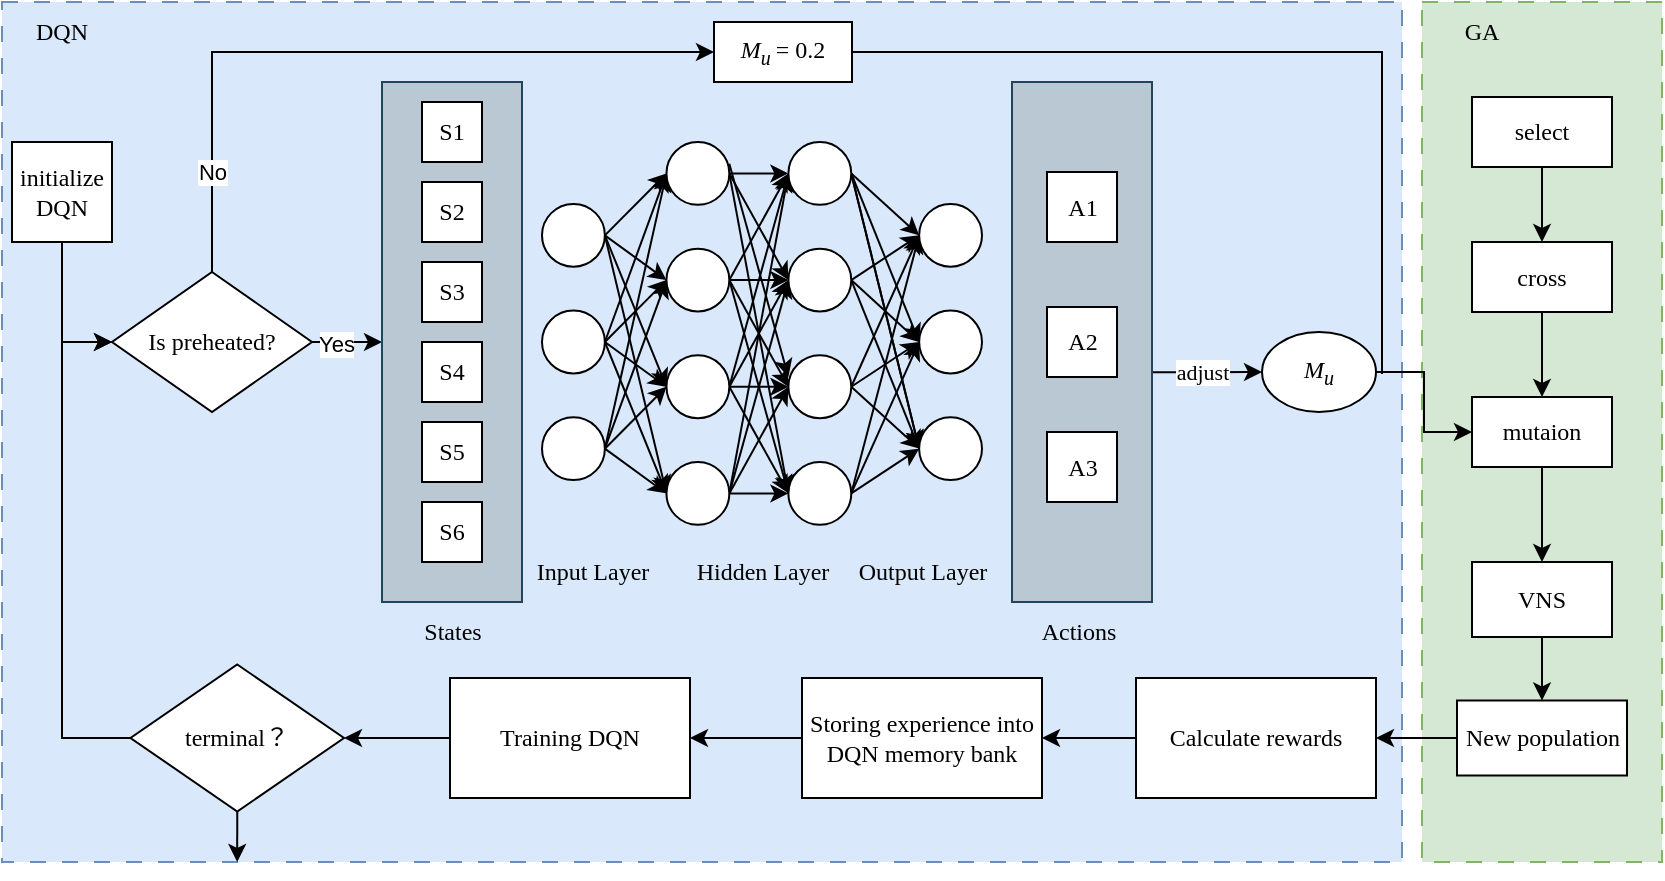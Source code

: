 <mxfile version="26.1.0">
  <diagram name="第 1 页" id="UJfofHyAi-vfrjt4BgnB">
    <mxGraphModel dx="1430" dy="757" grid="1" gridSize="10" guides="1" tooltips="1" connect="1" arrows="1" fold="1" page="1" pageScale="1" pageWidth="827" pageHeight="1169" math="0" shadow="0">
      <root>
        <mxCell id="0" />
        <mxCell id="1" parent="0" />
        <mxCell id="ZDGoOc2ld3aRTrg-dJdF-84" value="" style="rounded=0;whiteSpace=wrap;html=1;dashed=1;dashPattern=8 8;fontFamily=Times New Roman;fillColor=#d5e8d4;strokeColor=#82b366;" vertex="1" parent="1">
          <mxGeometry x="780" width="120" height="430" as="geometry" />
        </mxCell>
        <mxCell id="ZDGoOc2ld3aRTrg-dJdF-134" value="" style="rounded=0;whiteSpace=wrap;html=1;dashed=1;dashPattern=8 8;fillColor=#dae8fc;strokeColor=#6c8ebf;fontFamily=Times New Roman;" vertex="1" parent="1">
          <mxGeometry x="70" width="700" height="430" as="geometry" />
        </mxCell>
        <mxCell id="ZDGoOc2ld3aRTrg-dJdF-82" style="edgeStyle=orthogonalEdgeStyle;rounded=0;orthogonalLoop=1;jettySize=auto;html=1;exitX=1.004;exitY=0.558;exitDx=0;exitDy=0;fontFamily=Times New Roman;exitPerimeter=0;" edge="1" parent="1" source="ZDGoOc2ld3aRTrg-dJdF-63" target="ZDGoOc2ld3aRTrg-dJdF-65">
          <mxGeometry relative="1" as="geometry">
            <Array as="points" />
          </mxGeometry>
        </mxCell>
        <mxCell id="ZDGoOc2ld3aRTrg-dJdF-100" value="adjust" style="edgeLabel;html=1;align=center;verticalAlign=middle;resizable=0;points=[];fontFamily=Times New Roman;" vertex="1" connectable="0" parent="ZDGoOc2ld3aRTrg-dJdF-82">
          <mxGeometry x="-0.1" y="1" relative="1" as="geometry">
            <mxPoint y="1" as="offset" />
          </mxGeometry>
        </mxCell>
        <mxCell id="ZDGoOc2ld3aRTrg-dJdF-155" style="edgeStyle=orthogonalEdgeStyle;rounded=0;orthogonalLoop=1;jettySize=auto;html=1;exitX=1;exitY=0.5;exitDx=0;exitDy=0;entryX=0;entryY=0.5;entryDx=0;entryDy=0;fontFamily=Times New Roman;" edge="1" parent="1" source="ZDGoOc2ld3aRTrg-dJdF-65" target="ZDGoOc2ld3aRTrg-dJdF-87">
          <mxGeometry relative="1" as="geometry" />
        </mxCell>
        <mxCell id="ZDGoOc2ld3aRTrg-dJdF-65" value="M&lt;sub&gt;u&lt;/sub&gt;" style="ellipse;whiteSpace=wrap;html=1;fontFamily=Times New Roman;fontStyle=2" vertex="1" parent="1">
          <mxGeometry x="700" y="165" width="57" height="40" as="geometry" />
        </mxCell>
        <mxCell id="ZDGoOc2ld3aRTrg-dJdF-139" style="edgeStyle=orthogonalEdgeStyle;rounded=0;orthogonalLoop=1;jettySize=auto;html=1;exitX=0.5;exitY=1;exitDx=0;exitDy=0;entryX=0;entryY=0.5;entryDx=0;entryDy=0;fontFamily=Times New Roman;" edge="1" parent="1" source="ZDGoOc2ld3aRTrg-dJdF-74" target="ZDGoOc2ld3aRTrg-dJdF-76">
          <mxGeometry relative="1" as="geometry" />
        </mxCell>
        <mxCell id="ZDGoOc2ld3aRTrg-dJdF-74" value="initialize DQN" style="rounded=0;whiteSpace=wrap;html=1;fontFamily=Times New Roman;" vertex="1" parent="1">
          <mxGeometry x="75" y="70" width="50" height="50" as="geometry" />
        </mxCell>
        <mxCell id="ZDGoOc2ld3aRTrg-dJdF-78" style="edgeStyle=orthogonalEdgeStyle;rounded=0;orthogonalLoop=1;jettySize=auto;html=1;exitX=0.5;exitY=0;exitDx=0;exitDy=0;entryX=0;entryY=0.5;entryDx=0;entryDy=0;fontFamily=Times New Roman;" edge="1" parent="1" source="ZDGoOc2ld3aRTrg-dJdF-76" target="ZDGoOc2ld3aRTrg-dJdF-77">
          <mxGeometry relative="1" as="geometry" />
        </mxCell>
        <mxCell id="ZDGoOc2ld3aRTrg-dJdF-164" value="No" style="edgeLabel;html=1;align=center;verticalAlign=middle;resizable=0;points=[];" vertex="1" connectable="0" parent="ZDGoOc2ld3aRTrg-dJdF-78">
          <mxGeometry x="-0.72" relative="1" as="geometry">
            <mxPoint as="offset" />
          </mxGeometry>
        </mxCell>
        <mxCell id="ZDGoOc2ld3aRTrg-dJdF-81" style="edgeStyle=orthogonalEdgeStyle;rounded=0;orthogonalLoop=1;jettySize=auto;html=1;exitX=1;exitY=0.5;exitDx=0;exitDy=0;entryX=0;entryY=0.5;entryDx=0;entryDy=0;fontFamily=Times New Roman;" edge="1" parent="1" source="ZDGoOc2ld3aRTrg-dJdF-76" target="ZDGoOc2ld3aRTrg-dJdF-64">
          <mxGeometry relative="1" as="geometry" />
        </mxCell>
        <mxCell id="ZDGoOc2ld3aRTrg-dJdF-165" value="Yes" style="edgeLabel;html=1;align=center;verticalAlign=middle;resizable=0;points=[];" vertex="1" connectable="0" parent="ZDGoOc2ld3aRTrg-dJdF-81">
          <mxGeometry x="-0.308" y="-1" relative="1" as="geometry">
            <mxPoint as="offset" />
          </mxGeometry>
        </mxCell>
        <mxCell id="ZDGoOc2ld3aRTrg-dJdF-76" value="Is preheated?" style="rhombus;whiteSpace=wrap;html=1;fontFamily=Times New Roman;" vertex="1" parent="1">
          <mxGeometry x="125" y="135" width="100" height="70" as="geometry" />
        </mxCell>
        <mxCell id="ZDGoOc2ld3aRTrg-dJdF-153" style="edgeStyle=orthogonalEdgeStyle;rounded=0;orthogonalLoop=1;jettySize=auto;html=1;exitX=1;exitY=0.5;exitDx=0;exitDy=0;endArrow=none;startFill=0;fontFamily=Times New Roman;" edge="1" parent="1" source="ZDGoOc2ld3aRTrg-dJdF-77">
          <mxGeometry relative="1" as="geometry">
            <mxPoint x="760" y="180" as="targetPoint" />
            <Array as="points">
              <mxPoint x="760" y="25" />
              <mxPoint x="760" y="186" />
            </Array>
          </mxGeometry>
        </mxCell>
        <mxCell id="ZDGoOc2ld3aRTrg-dJdF-77" value="&lt;i&gt;M&lt;sub&gt;u&amp;nbsp;&lt;/sub&gt;&lt;/i&gt;= 0.2" style="rounded=0;whiteSpace=wrap;html=1;fontFamily=Times New Roman;" vertex="1" parent="1">
          <mxGeometry x="426" y="10" width="69" height="30" as="geometry" />
        </mxCell>
        <mxCell id="ZDGoOc2ld3aRTrg-dJdF-80" value="" style="group;fontFamily=Times New Roman;" vertex="1" connectable="0" parent="1">
          <mxGeometry x="340" y="70" width="220" height="200" as="geometry" />
        </mxCell>
        <mxCell id="ZDGoOc2ld3aRTrg-dJdF-19" style="rounded=0;orthogonalLoop=1;jettySize=auto;html=1;exitX=1;exitY=0.5;exitDx=0;exitDy=0;entryX=0;entryY=0.5;entryDx=0;entryDy=0;fontFamily=Times New Roman;" edge="1" parent="ZDGoOc2ld3aRTrg-dJdF-80" source="ZDGoOc2ld3aRTrg-dJdF-1" target="ZDGoOc2ld3aRTrg-dJdF-9">
          <mxGeometry relative="1" as="geometry" />
        </mxCell>
        <mxCell id="ZDGoOc2ld3aRTrg-dJdF-21" style="rounded=0;orthogonalLoop=1;jettySize=auto;html=1;exitX=1;exitY=0.5;exitDx=0;exitDy=0;entryX=0;entryY=0.5;entryDx=0;entryDy=0;fontFamily=Times New Roman;" edge="1" parent="ZDGoOc2ld3aRTrg-dJdF-80" source="ZDGoOc2ld3aRTrg-dJdF-1" target="ZDGoOc2ld3aRTrg-dJdF-8">
          <mxGeometry relative="1" as="geometry" />
        </mxCell>
        <mxCell id="ZDGoOc2ld3aRTrg-dJdF-22" style="rounded=0;orthogonalLoop=1;jettySize=auto;html=1;exitX=1;exitY=0.5;exitDx=0;exitDy=0;entryX=0;entryY=0.5;entryDx=0;entryDy=0;fontFamily=Times New Roman;" edge="1" parent="ZDGoOc2ld3aRTrg-dJdF-80" source="ZDGoOc2ld3aRTrg-dJdF-1" target="ZDGoOc2ld3aRTrg-dJdF-7">
          <mxGeometry relative="1" as="geometry" />
        </mxCell>
        <mxCell id="ZDGoOc2ld3aRTrg-dJdF-23" style="rounded=0;orthogonalLoop=1;jettySize=auto;html=1;exitX=1;exitY=0.5;exitDx=0;exitDy=0;entryX=0;entryY=0.5;entryDx=0;entryDy=0;fontFamily=Times New Roman;" edge="1" parent="ZDGoOc2ld3aRTrg-dJdF-80" source="ZDGoOc2ld3aRTrg-dJdF-1" target="ZDGoOc2ld3aRTrg-dJdF-6">
          <mxGeometry relative="1" as="geometry" />
        </mxCell>
        <mxCell id="ZDGoOc2ld3aRTrg-dJdF-1" value="" style="ellipse;whiteSpace=wrap;html=1;aspect=fixed;fontSize=12;strokeWidth=1;fontFamily=Times New Roman;" vertex="1" parent="ZDGoOc2ld3aRTrg-dJdF-80">
          <mxGeometry y="30.953" width="31.429" height="31.429" as="geometry" />
        </mxCell>
        <mxCell id="ZDGoOc2ld3aRTrg-dJdF-24" style="rounded=0;orthogonalLoop=1;jettySize=auto;html=1;exitX=1;exitY=0.5;exitDx=0;exitDy=0;entryX=0;entryY=0.5;entryDx=0;entryDy=0;fontFamily=Times New Roman;" edge="1" parent="ZDGoOc2ld3aRTrg-dJdF-80" source="ZDGoOc2ld3aRTrg-dJdF-2" target="ZDGoOc2ld3aRTrg-dJdF-9">
          <mxGeometry relative="1" as="geometry" />
        </mxCell>
        <mxCell id="ZDGoOc2ld3aRTrg-dJdF-25" style="rounded=0;orthogonalLoop=1;jettySize=auto;html=1;exitX=1;exitY=0.5;exitDx=0;exitDy=0;entryX=0;entryY=0.5;entryDx=0;entryDy=0;fontFamily=Times New Roman;" edge="1" parent="ZDGoOc2ld3aRTrg-dJdF-80" source="ZDGoOc2ld3aRTrg-dJdF-2" target="ZDGoOc2ld3aRTrg-dJdF-8">
          <mxGeometry relative="1" as="geometry" />
        </mxCell>
        <mxCell id="ZDGoOc2ld3aRTrg-dJdF-26" style="rounded=0;orthogonalLoop=1;jettySize=auto;html=1;exitX=1;exitY=0.5;exitDx=0;exitDy=0;entryX=0;entryY=0.5;entryDx=0;entryDy=0;fontFamily=Times New Roman;" edge="1" parent="ZDGoOc2ld3aRTrg-dJdF-80" source="ZDGoOc2ld3aRTrg-dJdF-2" target="ZDGoOc2ld3aRTrg-dJdF-7">
          <mxGeometry relative="1" as="geometry" />
        </mxCell>
        <mxCell id="ZDGoOc2ld3aRTrg-dJdF-27" style="rounded=0;orthogonalLoop=1;jettySize=auto;html=1;exitX=1;exitY=0.5;exitDx=0;exitDy=0;entryX=0;entryY=0.5;entryDx=0;entryDy=0;fontFamily=Times New Roman;" edge="1" parent="ZDGoOc2ld3aRTrg-dJdF-80" source="ZDGoOc2ld3aRTrg-dJdF-2" target="ZDGoOc2ld3aRTrg-dJdF-6">
          <mxGeometry relative="1" as="geometry" />
        </mxCell>
        <mxCell id="ZDGoOc2ld3aRTrg-dJdF-2" value="" style="ellipse;whiteSpace=wrap;html=1;aspect=fixed;fontSize=12;strokeWidth=1;fontFamily=Times New Roman;" vertex="1" parent="ZDGoOc2ld3aRTrg-dJdF-80">
          <mxGeometry y="84.287" width="31.429" height="31.429" as="geometry" />
        </mxCell>
        <mxCell id="ZDGoOc2ld3aRTrg-dJdF-28" style="rounded=0;orthogonalLoop=1;jettySize=auto;html=1;exitX=1;exitY=0.5;exitDx=0;exitDy=0;entryX=0;entryY=0.5;entryDx=0;entryDy=0;fontFamily=Times New Roman;" edge="1" parent="ZDGoOc2ld3aRTrg-dJdF-80" source="ZDGoOc2ld3aRTrg-dJdF-5" target="ZDGoOc2ld3aRTrg-dJdF-9">
          <mxGeometry relative="1" as="geometry" />
        </mxCell>
        <mxCell id="ZDGoOc2ld3aRTrg-dJdF-29" style="rounded=0;orthogonalLoop=1;jettySize=auto;html=1;exitX=1;exitY=0.5;exitDx=0;exitDy=0;entryX=0;entryY=0.5;entryDx=0;entryDy=0;fontFamily=Times New Roman;" edge="1" parent="ZDGoOc2ld3aRTrg-dJdF-80" source="ZDGoOc2ld3aRTrg-dJdF-5" target="ZDGoOc2ld3aRTrg-dJdF-8">
          <mxGeometry relative="1" as="geometry" />
        </mxCell>
        <mxCell id="ZDGoOc2ld3aRTrg-dJdF-31" style="rounded=0;orthogonalLoop=1;jettySize=auto;html=1;exitX=1;exitY=0.5;exitDx=0;exitDy=0;entryX=0;entryY=0.5;entryDx=0;entryDy=0;fontFamily=Times New Roman;" edge="1" parent="ZDGoOc2ld3aRTrg-dJdF-80" source="ZDGoOc2ld3aRTrg-dJdF-5" target="ZDGoOc2ld3aRTrg-dJdF-7">
          <mxGeometry relative="1" as="geometry" />
        </mxCell>
        <mxCell id="ZDGoOc2ld3aRTrg-dJdF-32" style="rounded=0;orthogonalLoop=1;jettySize=auto;html=1;exitX=1;exitY=0.5;exitDx=0;exitDy=0;entryX=0;entryY=0.5;entryDx=0;entryDy=0;fontFamily=Times New Roman;" edge="1" parent="ZDGoOc2ld3aRTrg-dJdF-80" source="ZDGoOc2ld3aRTrg-dJdF-5" target="ZDGoOc2ld3aRTrg-dJdF-6">
          <mxGeometry relative="1" as="geometry" />
        </mxCell>
        <mxCell id="ZDGoOc2ld3aRTrg-dJdF-5" value="" style="ellipse;whiteSpace=wrap;html=1;aspect=fixed;fontSize=12;strokeWidth=1;fontFamily=Times New Roman;" vertex="1" parent="ZDGoOc2ld3aRTrg-dJdF-80">
          <mxGeometry y="137.62" width="31.429" height="31.429" as="geometry" />
        </mxCell>
        <mxCell id="ZDGoOc2ld3aRTrg-dJdF-45" style="rounded=0;orthogonalLoop=1;jettySize=auto;html=1;exitX=1;exitY=0.5;exitDx=0;exitDy=0;entryX=0;entryY=0.5;entryDx=0;entryDy=0;fontFamily=Times New Roman;" edge="1" parent="ZDGoOc2ld3aRTrg-dJdF-80" source="ZDGoOc2ld3aRTrg-dJdF-6" target="ZDGoOc2ld3aRTrg-dJdF-11">
          <mxGeometry relative="1" as="geometry" />
        </mxCell>
        <mxCell id="ZDGoOc2ld3aRTrg-dJdF-46" style="rounded=0;orthogonalLoop=1;jettySize=auto;html=1;exitX=1;exitY=0.5;exitDx=0;exitDy=0;entryX=0;entryY=0.5;entryDx=0;entryDy=0;fontFamily=Times New Roman;" edge="1" parent="ZDGoOc2ld3aRTrg-dJdF-80" source="ZDGoOc2ld3aRTrg-dJdF-6" target="ZDGoOc2ld3aRTrg-dJdF-10">
          <mxGeometry relative="1" as="geometry" />
        </mxCell>
        <mxCell id="ZDGoOc2ld3aRTrg-dJdF-47" style="rounded=0;orthogonalLoop=1;jettySize=auto;html=1;exitX=1;exitY=0.5;exitDx=0;exitDy=0;entryX=0;entryY=0.5;entryDx=0;entryDy=0;fontFamily=Times New Roman;" edge="1" parent="ZDGoOc2ld3aRTrg-dJdF-80" source="ZDGoOc2ld3aRTrg-dJdF-6" target="ZDGoOc2ld3aRTrg-dJdF-13">
          <mxGeometry relative="1" as="geometry" />
        </mxCell>
        <mxCell id="ZDGoOc2ld3aRTrg-dJdF-48" style="rounded=0;orthogonalLoop=1;jettySize=auto;html=1;exitX=1;exitY=0.5;exitDx=0;exitDy=0;entryX=0;entryY=0.5;entryDx=0;entryDy=0;fontFamily=Times New Roman;" edge="1" parent="ZDGoOc2ld3aRTrg-dJdF-80" source="ZDGoOc2ld3aRTrg-dJdF-6" target="ZDGoOc2ld3aRTrg-dJdF-12">
          <mxGeometry relative="1" as="geometry" />
        </mxCell>
        <mxCell id="ZDGoOc2ld3aRTrg-dJdF-6" value="" style="ellipse;whiteSpace=wrap;html=1;aspect=fixed;fontSize=12;strokeWidth=1;flipV=1;flipH=1;fontFamily=Times New Roman;" vertex="1" parent="ZDGoOc2ld3aRTrg-dJdF-80">
          <mxGeometry x="62.229" y="159.997" width="31.429" height="31.429" as="geometry" />
        </mxCell>
        <mxCell id="ZDGoOc2ld3aRTrg-dJdF-41" style="rounded=0;orthogonalLoop=1;jettySize=auto;html=1;exitX=1;exitY=0.5;exitDx=0;exitDy=0;entryX=0;entryY=0.5;entryDx=0;entryDy=0;fontFamily=Times New Roman;" edge="1" parent="ZDGoOc2ld3aRTrg-dJdF-80" source="ZDGoOc2ld3aRTrg-dJdF-7" target="ZDGoOc2ld3aRTrg-dJdF-12">
          <mxGeometry relative="1" as="geometry" />
        </mxCell>
        <mxCell id="ZDGoOc2ld3aRTrg-dJdF-42" style="rounded=0;orthogonalLoop=1;jettySize=auto;html=1;exitX=1;exitY=0.5;exitDx=0;exitDy=0;entryX=0;entryY=0.5;entryDx=0;entryDy=0;fontFamily=Times New Roman;" edge="1" parent="ZDGoOc2ld3aRTrg-dJdF-80" source="ZDGoOc2ld3aRTrg-dJdF-7" target="ZDGoOc2ld3aRTrg-dJdF-13">
          <mxGeometry relative="1" as="geometry" />
        </mxCell>
        <mxCell id="ZDGoOc2ld3aRTrg-dJdF-43" style="rounded=0;orthogonalLoop=1;jettySize=auto;html=1;exitX=1;exitY=0.5;exitDx=0;exitDy=0;entryX=0;entryY=0.5;entryDx=0;entryDy=0;fontFamily=Times New Roman;" edge="1" parent="ZDGoOc2ld3aRTrg-dJdF-80" source="ZDGoOc2ld3aRTrg-dJdF-7" target="ZDGoOc2ld3aRTrg-dJdF-10">
          <mxGeometry relative="1" as="geometry" />
        </mxCell>
        <mxCell id="ZDGoOc2ld3aRTrg-dJdF-44" style="rounded=0;orthogonalLoop=1;jettySize=auto;html=1;exitX=1;exitY=0.5;exitDx=0;exitDy=0;entryX=0;entryY=0.5;entryDx=0;entryDy=0;fontFamily=Times New Roman;" edge="1" parent="ZDGoOc2ld3aRTrg-dJdF-80" source="ZDGoOc2ld3aRTrg-dJdF-7" target="ZDGoOc2ld3aRTrg-dJdF-11">
          <mxGeometry relative="1" as="geometry" />
        </mxCell>
        <mxCell id="ZDGoOc2ld3aRTrg-dJdF-7" value="" style="ellipse;whiteSpace=wrap;html=1;aspect=fixed;fontSize=12;strokeWidth=1;flipV=1;flipH=1;fontFamily=Times New Roman;" vertex="1" parent="ZDGoOc2ld3aRTrg-dJdF-80">
          <mxGeometry x="62.229" y="106.667" width="31.429" height="31.429" as="geometry" />
        </mxCell>
        <mxCell id="ZDGoOc2ld3aRTrg-dJdF-37" style="rounded=0;orthogonalLoop=1;jettySize=auto;html=1;exitX=1;exitY=0.5;exitDx=0;exitDy=0;entryX=0;entryY=0.5;entryDx=0;entryDy=0;fontFamily=Times New Roman;" edge="1" parent="ZDGoOc2ld3aRTrg-dJdF-80" source="ZDGoOc2ld3aRTrg-dJdF-8" target="ZDGoOc2ld3aRTrg-dJdF-12">
          <mxGeometry relative="1" as="geometry" />
        </mxCell>
        <mxCell id="ZDGoOc2ld3aRTrg-dJdF-38" style="rounded=0;orthogonalLoop=1;jettySize=auto;html=1;exitX=1;exitY=0.5;exitDx=0;exitDy=0;entryX=0;entryY=0.5;entryDx=0;entryDy=0;fontFamily=Times New Roman;" edge="1" parent="ZDGoOc2ld3aRTrg-dJdF-80" source="ZDGoOc2ld3aRTrg-dJdF-8" target="ZDGoOc2ld3aRTrg-dJdF-13">
          <mxGeometry relative="1" as="geometry" />
        </mxCell>
        <mxCell id="ZDGoOc2ld3aRTrg-dJdF-39" style="rounded=0;orthogonalLoop=1;jettySize=auto;html=1;exitX=1;exitY=0.5;exitDx=0;exitDy=0;entryX=0;entryY=0.5;entryDx=0;entryDy=0;fontFamily=Times New Roman;" edge="1" parent="ZDGoOc2ld3aRTrg-dJdF-80" source="ZDGoOc2ld3aRTrg-dJdF-8" target="ZDGoOc2ld3aRTrg-dJdF-10">
          <mxGeometry relative="1" as="geometry" />
        </mxCell>
        <mxCell id="ZDGoOc2ld3aRTrg-dJdF-40" style="rounded=0;orthogonalLoop=1;jettySize=auto;html=1;exitX=1;exitY=0.5;exitDx=0;exitDy=0;entryX=0;entryY=0.5;entryDx=0;entryDy=0;fontFamily=Times New Roman;" edge="1" parent="ZDGoOc2ld3aRTrg-dJdF-80" source="ZDGoOc2ld3aRTrg-dJdF-8" target="ZDGoOc2ld3aRTrg-dJdF-11">
          <mxGeometry relative="1" as="geometry" />
        </mxCell>
        <mxCell id="ZDGoOc2ld3aRTrg-dJdF-8" value="" style="ellipse;whiteSpace=wrap;html=1;aspect=fixed;fontSize=12;strokeWidth=1;flipV=1;flipH=1;fontFamily=Times New Roman;" vertex="1" parent="ZDGoOc2ld3aRTrg-dJdF-80">
          <mxGeometry x="62.229" y="53.333" width="31.429" height="31.429" as="geometry" />
        </mxCell>
        <mxCell id="ZDGoOc2ld3aRTrg-dJdF-33" style="rounded=0;orthogonalLoop=1;jettySize=auto;html=1;exitX=1;exitY=0.5;exitDx=0;exitDy=0;entryX=0;entryY=0.5;entryDx=0;entryDy=0;fontFamily=Times New Roman;" edge="1" parent="ZDGoOc2ld3aRTrg-dJdF-80" source="ZDGoOc2ld3aRTrg-dJdF-9" target="ZDGoOc2ld3aRTrg-dJdF-12">
          <mxGeometry relative="1" as="geometry" />
        </mxCell>
        <mxCell id="ZDGoOc2ld3aRTrg-dJdF-34" style="rounded=0;orthogonalLoop=1;jettySize=auto;html=1;exitX=1;exitY=0.5;exitDx=0;exitDy=0;entryX=0;entryY=0.5;entryDx=0;entryDy=0;fontFamily=Times New Roman;" edge="1" parent="ZDGoOc2ld3aRTrg-dJdF-80" source="ZDGoOc2ld3aRTrg-dJdF-9" target="ZDGoOc2ld3aRTrg-dJdF-13">
          <mxGeometry relative="1" as="geometry" />
        </mxCell>
        <mxCell id="ZDGoOc2ld3aRTrg-dJdF-35" style="rounded=0;orthogonalLoop=1;jettySize=auto;html=1;exitX=1;exitY=0.5;exitDx=0;exitDy=0;entryX=0;entryY=0.5;entryDx=0;entryDy=0;fontFamily=Times New Roman;" edge="1" parent="ZDGoOc2ld3aRTrg-dJdF-80">
          <mxGeometry relative="1" as="geometry">
            <mxPoint x="93.657" y="10.834" as="sourcePoint" />
            <mxPoint x="123.2" y="117.501" as="targetPoint" />
          </mxGeometry>
        </mxCell>
        <mxCell id="ZDGoOc2ld3aRTrg-dJdF-36" style="rounded=0;orthogonalLoop=1;jettySize=auto;html=1;exitX=1;exitY=0.5;exitDx=0;exitDy=0;entryX=0;entryY=0.5;entryDx=0;entryDy=0;fontFamily=Times New Roman;" edge="1" parent="ZDGoOc2ld3aRTrg-dJdF-80" source="ZDGoOc2ld3aRTrg-dJdF-9" target="ZDGoOc2ld3aRTrg-dJdF-11">
          <mxGeometry relative="1" as="geometry" />
        </mxCell>
        <mxCell id="ZDGoOc2ld3aRTrg-dJdF-9" value="" style="ellipse;whiteSpace=wrap;html=1;aspect=fixed;fontSize=12;strokeWidth=1;flipV=1;flipH=1;fontFamily=Times New Roman;" vertex="1" parent="ZDGoOc2ld3aRTrg-dJdF-80">
          <mxGeometry x="62.229" width="31.429" height="31.429" as="geometry" />
        </mxCell>
        <mxCell id="ZDGoOc2ld3aRTrg-dJdF-55" style="rounded=0;orthogonalLoop=1;jettySize=auto;html=1;exitX=1;exitY=0.5;exitDx=0;exitDy=0;entryX=0;entryY=0.5;entryDx=0;entryDy=0;fontFamily=Times New Roman;" edge="1" parent="ZDGoOc2ld3aRTrg-dJdF-80" source="ZDGoOc2ld3aRTrg-dJdF-10" target="ZDGoOc2ld3aRTrg-dJdF-16">
          <mxGeometry relative="1" as="geometry" />
        </mxCell>
        <mxCell id="ZDGoOc2ld3aRTrg-dJdF-58" style="rounded=0;orthogonalLoop=1;jettySize=auto;html=1;exitX=1;exitY=0.5;exitDx=0;exitDy=0;entryX=0;entryY=0.5;entryDx=0;entryDy=0;fontFamily=Times New Roman;" edge="1" parent="ZDGoOc2ld3aRTrg-dJdF-80" source="ZDGoOc2ld3aRTrg-dJdF-10" target="ZDGoOc2ld3aRTrg-dJdF-15">
          <mxGeometry relative="1" as="geometry" />
        </mxCell>
        <mxCell id="ZDGoOc2ld3aRTrg-dJdF-59" style="rounded=0;orthogonalLoop=1;jettySize=auto;html=1;exitX=1;exitY=0.5;exitDx=0;exitDy=0;entryX=0;entryY=0.5;entryDx=0;entryDy=0;fontFamily=Times New Roman;" edge="1" parent="ZDGoOc2ld3aRTrg-dJdF-80" source="ZDGoOc2ld3aRTrg-dJdF-10" target="ZDGoOc2ld3aRTrg-dJdF-14">
          <mxGeometry relative="1" as="geometry" />
        </mxCell>
        <mxCell id="ZDGoOc2ld3aRTrg-dJdF-10" value="" style="ellipse;whiteSpace=wrap;html=1;aspect=fixed;fontSize=12;strokeWidth=1;flipV=1;flipH=1;fontFamily=Times New Roman;" vertex="1" parent="ZDGoOc2ld3aRTrg-dJdF-80">
          <mxGeometry x="123.2" y="106.667" width="31.429" height="31.429" as="geometry" />
        </mxCell>
        <mxCell id="ZDGoOc2ld3aRTrg-dJdF-60" style="rounded=0;orthogonalLoop=1;jettySize=auto;html=1;exitX=1;exitY=0.5;exitDx=0;exitDy=0;entryX=0;entryY=0.5;entryDx=0;entryDy=0;fontFamily=Times New Roman;" edge="1" parent="ZDGoOc2ld3aRTrg-dJdF-80" source="ZDGoOc2ld3aRTrg-dJdF-11" target="ZDGoOc2ld3aRTrg-dJdF-14">
          <mxGeometry relative="1" as="geometry" />
        </mxCell>
        <mxCell id="ZDGoOc2ld3aRTrg-dJdF-61" style="rounded=0;orthogonalLoop=1;jettySize=auto;html=1;exitX=1;exitY=0.5;exitDx=0;exitDy=0;entryX=0;entryY=0.5;entryDx=0;entryDy=0;fontFamily=Times New Roman;" edge="1" parent="ZDGoOc2ld3aRTrg-dJdF-80" source="ZDGoOc2ld3aRTrg-dJdF-11" target="ZDGoOc2ld3aRTrg-dJdF-15">
          <mxGeometry relative="1" as="geometry" />
        </mxCell>
        <mxCell id="ZDGoOc2ld3aRTrg-dJdF-62" style="rounded=0;orthogonalLoop=1;jettySize=auto;html=1;exitX=1;exitY=0.5;exitDx=0;exitDy=0;entryX=0;entryY=0.5;entryDx=0;entryDy=0;fontFamily=Times New Roman;" edge="1" parent="ZDGoOc2ld3aRTrg-dJdF-80" source="ZDGoOc2ld3aRTrg-dJdF-11" target="ZDGoOc2ld3aRTrg-dJdF-16">
          <mxGeometry relative="1" as="geometry" />
        </mxCell>
        <mxCell id="ZDGoOc2ld3aRTrg-dJdF-11" value="" style="ellipse;whiteSpace=wrap;html=1;aspect=fixed;fontSize=12;strokeWidth=1;flipV=1;flipH=1;fontFamily=Times New Roman;" vertex="1" parent="ZDGoOc2ld3aRTrg-dJdF-80">
          <mxGeometry x="123.2" y="159.997" width="31.429" height="31.429" as="geometry" />
        </mxCell>
        <mxCell id="ZDGoOc2ld3aRTrg-dJdF-49" style="rounded=0;orthogonalLoop=1;jettySize=auto;html=1;exitX=1;exitY=0.5;exitDx=0;exitDy=0;entryX=0;entryY=0.5;entryDx=0;entryDy=0;fontFamily=Times New Roman;" edge="1" parent="ZDGoOc2ld3aRTrg-dJdF-80" source="ZDGoOc2ld3aRTrg-dJdF-12" target="ZDGoOc2ld3aRTrg-dJdF-16">
          <mxGeometry relative="1" as="geometry" />
        </mxCell>
        <mxCell id="ZDGoOc2ld3aRTrg-dJdF-50" style="rounded=0;orthogonalLoop=1;jettySize=auto;html=1;exitX=1;exitY=0.5;exitDx=0;exitDy=0;entryX=0;entryY=0.5;entryDx=0;entryDy=0;fontFamily=Times New Roman;" edge="1" parent="ZDGoOc2ld3aRTrg-dJdF-80" source="ZDGoOc2ld3aRTrg-dJdF-12" target="ZDGoOc2ld3aRTrg-dJdF-15">
          <mxGeometry relative="1" as="geometry" />
        </mxCell>
        <mxCell id="ZDGoOc2ld3aRTrg-dJdF-51" style="rounded=0;orthogonalLoop=1;jettySize=auto;html=1;exitX=1;exitY=0.5;exitDx=0;exitDy=0;entryX=0;entryY=0.5;entryDx=0;entryDy=0;fontFamily=Times New Roman;" edge="1" parent="ZDGoOc2ld3aRTrg-dJdF-80" source="ZDGoOc2ld3aRTrg-dJdF-12" target="ZDGoOc2ld3aRTrg-dJdF-14">
          <mxGeometry relative="1" as="geometry" />
        </mxCell>
        <mxCell id="ZDGoOc2ld3aRTrg-dJdF-52" style="rounded=0;orthogonalLoop=1;jettySize=auto;html=1;exitX=1;exitY=0.5;exitDx=0;exitDy=0;entryX=0;entryY=0.5;entryDx=0;entryDy=0;fontFamily=Times New Roman;" edge="1" parent="ZDGoOc2ld3aRTrg-dJdF-80" source="ZDGoOc2ld3aRTrg-dJdF-12" target="ZDGoOc2ld3aRTrg-dJdF-14">
          <mxGeometry relative="1" as="geometry" />
        </mxCell>
        <mxCell id="ZDGoOc2ld3aRTrg-dJdF-12" value="" style="ellipse;whiteSpace=wrap;html=1;aspect=fixed;fontSize=12;strokeWidth=1;flipV=1;flipH=1;fontFamily=Times New Roman;" vertex="1" parent="ZDGoOc2ld3aRTrg-dJdF-80">
          <mxGeometry x="123.2" width="31.429" height="31.429" as="geometry" />
        </mxCell>
        <mxCell id="ZDGoOc2ld3aRTrg-dJdF-54" style="rounded=0;orthogonalLoop=1;jettySize=auto;html=1;exitX=1;exitY=0.5;exitDx=0;exitDy=0;entryX=0;entryY=0.5;entryDx=0;entryDy=0;fontFamily=Times New Roman;" edge="1" parent="ZDGoOc2ld3aRTrg-dJdF-80" source="ZDGoOc2ld3aRTrg-dJdF-13" target="ZDGoOc2ld3aRTrg-dJdF-16">
          <mxGeometry relative="1" as="geometry" />
        </mxCell>
        <mxCell id="ZDGoOc2ld3aRTrg-dJdF-56" style="rounded=0;orthogonalLoop=1;jettySize=auto;html=1;exitX=1;exitY=0.5;exitDx=0;exitDy=0;entryX=0;entryY=0.5;entryDx=0;entryDy=0;fontFamily=Times New Roman;" edge="1" parent="ZDGoOc2ld3aRTrg-dJdF-80" source="ZDGoOc2ld3aRTrg-dJdF-13" target="ZDGoOc2ld3aRTrg-dJdF-15">
          <mxGeometry relative="1" as="geometry" />
        </mxCell>
        <mxCell id="ZDGoOc2ld3aRTrg-dJdF-57" style="rounded=0;orthogonalLoop=1;jettySize=auto;html=1;exitX=1;exitY=0.5;exitDx=0;exitDy=0;entryX=0;entryY=0.5;entryDx=0;entryDy=0;fontFamily=Times New Roman;" edge="1" parent="ZDGoOc2ld3aRTrg-dJdF-80" source="ZDGoOc2ld3aRTrg-dJdF-13" target="ZDGoOc2ld3aRTrg-dJdF-14">
          <mxGeometry relative="1" as="geometry" />
        </mxCell>
        <mxCell id="ZDGoOc2ld3aRTrg-dJdF-13" value="" style="ellipse;whiteSpace=wrap;html=1;aspect=fixed;fontSize=12;strokeWidth=1;flipV=1;flipH=1;fontFamily=Times New Roman;" vertex="1" parent="ZDGoOc2ld3aRTrg-dJdF-80">
          <mxGeometry x="123.2" y="53.333" width="31.429" height="31.429" as="geometry" />
        </mxCell>
        <mxCell id="ZDGoOc2ld3aRTrg-dJdF-14" value="" style="ellipse;whiteSpace=wrap;html=1;aspect=fixed;fontSize=12;strokeWidth=1;fontFamily=Times New Roman;" vertex="1" parent="ZDGoOc2ld3aRTrg-dJdF-80">
          <mxGeometry x="188.571" y="137.62" width="31.429" height="31.429" as="geometry" />
        </mxCell>
        <mxCell id="ZDGoOc2ld3aRTrg-dJdF-15" value="" style="ellipse;whiteSpace=wrap;html=1;aspect=fixed;fontSize=12;strokeWidth=1;fontFamily=Times New Roman;" vertex="1" parent="ZDGoOc2ld3aRTrg-dJdF-80">
          <mxGeometry x="188.571" y="84.287" width="31.429" height="31.429" as="geometry" />
        </mxCell>
        <mxCell id="ZDGoOc2ld3aRTrg-dJdF-16" value="" style="ellipse;whiteSpace=wrap;html=1;aspect=fixed;fontSize=12;strokeWidth=1;fontFamily=Times New Roman;" vertex="1" parent="ZDGoOc2ld3aRTrg-dJdF-80">
          <mxGeometry x="188.571" y="30.953" width="31.429" height="31.429" as="geometry" />
        </mxCell>
        <mxCell id="ZDGoOc2ld3aRTrg-dJdF-94" style="edgeStyle=orthogonalEdgeStyle;rounded=0;orthogonalLoop=1;jettySize=auto;html=1;exitX=0;exitY=0.5;exitDx=0;exitDy=0;fontFamily=Times New Roman;" edge="1" parent="1" source="ZDGoOc2ld3aRTrg-dJdF-91" target="ZDGoOc2ld3aRTrg-dJdF-93">
          <mxGeometry relative="1" as="geometry" />
        </mxCell>
        <mxCell id="ZDGoOc2ld3aRTrg-dJdF-91" value="Calculate rewards" style="rounded=0;whiteSpace=wrap;html=1;fontFamily=Times New Roman;" vertex="1" parent="1">
          <mxGeometry x="637" y="338" width="120" height="60" as="geometry" />
        </mxCell>
        <mxCell id="ZDGoOc2ld3aRTrg-dJdF-107" style="edgeStyle=orthogonalEdgeStyle;rounded=0;orthogonalLoop=1;jettySize=auto;html=1;exitX=0;exitY=0.5;exitDx=0;exitDy=0;fontFamily=Times New Roman;" edge="1" parent="1" source="ZDGoOc2ld3aRTrg-dJdF-93" target="ZDGoOc2ld3aRTrg-dJdF-102">
          <mxGeometry relative="1" as="geometry" />
        </mxCell>
        <mxCell id="ZDGoOc2ld3aRTrg-dJdF-93" value="Storing experience into DQN memory bank" style="rounded=0;whiteSpace=wrap;html=1;fontFamily=Times New Roman;" vertex="1" parent="1">
          <mxGeometry x="470" y="338" width="120" height="60" as="geometry" />
        </mxCell>
        <mxCell id="ZDGoOc2ld3aRTrg-dJdF-99" style="edgeStyle=orthogonalEdgeStyle;rounded=0;orthogonalLoop=1;jettySize=auto;html=1;exitX=0;exitY=0.5;exitDx=0;exitDy=0;entryX=0;entryY=0.5;entryDx=0;entryDy=0;fontFamily=Times New Roman;" edge="1" parent="1" source="ZDGoOc2ld3aRTrg-dJdF-97" target="ZDGoOc2ld3aRTrg-dJdF-76">
          <mxGeometry relative="1" as="geometry">
            <Array as="points">
              <mxPoint x="100" y="368" />
              <mxPoint x="100" y="170" />
            </Array>
          </mxGeometry>
        </mxCell>
        <mxCell id="ZDGoOc2ld3aRTrg-dJdF-97" value="terminal？" style="rhombus;whiteSpace=wrap;html=1;fontFamily=Times New Roman;" vertex="1" parent="1">
          <mxGeometry x="134.25" y="331.25" width="106.75" height="73.5" as="geometry" />
        </mxCell>
        <mxCell id="ZDGoOc2ld3aRTrg-dJdF-104" style="edgeStyle=orthogonalEdgeStyle;rounded=0;orthogonalLoop=1;jettySize=auto;html=1;exitX=0;exitY=0.5;exitDx=0;exitDy=0;entryX=1;entryY=0.5;entryDx=0;entryDy=0;fontFamily=Times New Roman;" edge="1" parent="1" source="ZDGoOc2ld3aRTrg-dJdF-102" target="ZDGoOc2ld3aRTrg-dJdF-97">
          <mxGeometry relative="1" as="geometry" />
        </mxCell>
        <mxCell id="ZDGoOc2ld3aRTrg-dJdF-102" value="Training DQN" style="rounded=0;whiteSpace=wrap;html=1;fontFamily=Times New Roman;" vertex="1" parent="1">
          <mxGeometry x="294" y="338" width="120" height="60" as="geometry" />
        </mxCell>
        <mxCell id="ZDGoOc2ld3aRTrg-dJdF-118" value="Input Layer" style="text;html=1;align=center;verticalAlign=middle;resizable=0;points=[];autosize=1;strokeColor=none;fillColor=none;fontFamily=Times New Roman;" vertex="1" parent="1">
          <mxGeometry x="325" y="270" width="80" height="30" as="geometry" />
        </mxCell>
        <mxCell id="ZDGoOc2ld3aRTrg-dJdF-119" value="Hidden Layer" style="text;html=1;align=center;verticalAlign=middle;resizable=0;points=[];autosize=1;strokeColor=none;fillColor=none;fontFamily=Times New Roman;" vertex="1" parent="1">
          <mxGeometry x="405" y="270" width="90" height="30" as="geometry" />
        </mxCell>
        <mxCell id="ZDGoOc2ld3aRTrg-dJdF-120" value="Output Layer" style="text;html=1;align=center;verticalAlign=middle;resizable=0;points=[];autosize=1;strokeColor=none;fillColor=none;fontFamily=Times New Roman;" vertex="1" parent="1">
          <mxGeometry x="485" y="270" width="90" height="30" as="geometry" />
        </mxCell>
        <mxCell id="ZDGoOc2ld3aRTrg-dJdF-135" value="DQN" style="text;html=1;align=center;verticalAlign=middle;whiteSpace=wrap;rounded=0;fontFamily=Times New Roman;" vertex="1" parent="1">
          <mxGeometry x="70" width="60" height="30" as="geometry" />
        </mxCell>
        <mxCell id="ZDGoOc2ld3aRTrg-dJdF-137" value="" style="group;fontFamily=Times New Roman;" vertex="1" connectable="0" parent="1">
          <mxGeometry x="260" y="40" width="70" height="290" as="geometry" />
        </mxCell>
        <mxCell id="ZDGoOc2ld3aRTrg-dJdF-64" value="&lt;p style=&quot;text-indent:21.0pt&quot; class=&quot;MsoNormal&quot;&gt;&lt;br&gt;&lt;/p&gt;" style="rounded=0;whiteSpace=wrap;html=1;fontFamily=Times New Roman;fillColor=#bac8d3;strokeColor=#23445d;" vertex="1" parent="ZDGoOc2ld3aRTrg-dJdF-137">
          <mxGeometry width="70" height="260" as="geometry" />
        </mxCell>
        <mxCell id="ZDGoOc2ld3aRTrg-dJdF-109" value="S1" style="rounded=0;whiteSpace=wrap;html=1;fontFamily=Times New Roman;" vertex="1" parent="ZDGoOc2ld3aRTrg-dJdF-137">
          <mxGeometry x="20" y="10" width="30" height="30" as="geometry" />
        </mxCell>
        <mxCell id="ZDGoOc2ld3aRTrg-dJdF-110" value="S2" style="rounded=0;whiteSpace=wrap;html=1;fontFamily=Times New Roman;" vertex="1" parent="ZDGoOc2ld3aRTrg-dJdF-137">
          <mxGeometry x="20" y="50" width="30" height="30" as="geometry" />
        </mxCell>
        <mxCell id="ZDGoOc2ld3aRTrg-dJdF-111" value="S3" style="rounded=0;whiteSpace=wrap;html=1;fontFamily=Times New Roman;" vertex="1" parent="ZDGoOc2ld3aRTrg-dJdF-137">
          <mxGeometry x="20" y="90" width="30" height="30" as="geometry" />
        </mxCell>
        <mxCell id="ZDGoOc2ld3aRTrg-dJdF-112" value="S4" style="rounded=0;whiteSpace=wrap;html=1;fontFamily=Times New Roman;" vertex="1" parent="ZDGoOc2ld3aRTrg-dJdF-137">
          <mxGeometry x="20" y="130" width="30" height="30" as="geometry" />
        </mxCell>
        <mxCell id="ZDGoOc2ld3aRTrg-dJdF-113" value="S5" style="rounded=0;whiteSpace=wrap;html=1;fontFamily=Times New Roman;" vertex="1" parent="ZDGoOc2ld3aRTrg-dJdF-137">
          <mxGeometry x="20" y="170" width="30" height="30" as="geometry" />
        </mxCell>
        <mxCell id="ZDGoOc2ld3aRTrg-dJdF-115" value="S6" style="rounded=0;whiteSpace=wrap;html=1;fontFamily=Times New Roman;" vertex="1" parent="ZDGoOc2ld3aRTrg-dJdF-137">
          <mxGeometry x="20" y="210" width="30" height="30" as="geometry" />
        </mxCell>
        <mxCell id="ZDGoOc2ld3aRTrg-dJdF-116" value="States" style="text;html=1;align=center;verticalAlign=middle;resizable=0;points=[];autosize=1;strokeColor=none;fillColor=none;fontFamily=Times New Roman;" vertex="1" parent="ZDGoOc2ld3aRTrg-dJdF-137">
          <mxGeometry x="10" y="260" width="50" height="30" as="geometry" />
        </mxCell>
        <mxCell id="ZDGoOc2ld3aRTrg-dJdF-138" value="" style="group;fontFamily=Times New Roman;" vertex="1" connectable="0" parent="1">
          <mxGeometry x="570" y="40" width="75" height="295" as="geometry" />
        </mxCell>
        <mxCell id="ZDGoOc2ld3aRTrg-dJdF-63" value="" style="rounded=0;whiteSpace=wrap;html=1;fontFamily=Times New Roman;fillColor=#bac8d3;strokeColor=#23445d;" vertex="1" parent="ZDGoOc2ld3aRTrg-dJdF-138">
          <mxGeometry x="5" width="70" height="260" as="geometry" />
        </mxCell>
        <mxCell id="ZDGoOc2ld3aRTrg-dJdF-117" value="&lt;span style=&quot;text-wrap-mode: wrap;&quot;&gt;Actions&lt;/span&gt;" style="text;html=1;align=center;verticalAlign=middle;resizable=0;points=[];autosize=1;strokeColor=none;fillColor=none;fontFamily=Times New Roman;" vertex="1" parent="ZDGoOc2ld3aRTrg-dJdF-138">
          <mxGeometry x="7.5" y="260" width="60" height="30" as="geometry" />
        </mxCell>
        <mxCell id="ZDGoOc2ld3aRTrg-dJdF-131" value="A3" style="rounded=0;whiteSpace=wrap;html=1;fontFamily=Times New Roman;" vertex="1" parent="ZDGoOc2ld3aRTrg-dJdF-138">
          <mxGeometry x="22.5" y="175" width="35" height="35" as="geometry" />
        </mxCell>
        <mxCell id="ZDGoOc2ld3aRTrg-dJdF-132" value="A1" style="rounded=0;whiteSpace=wrap;html=1;fontFamily=Times New Roman;" vertex="1" parent="ZDGoOc2ld3aRTrg-dJdF-138">
          <mxGeometry x="22.5" y="45" width="35" height="35" as="geometry" />
        </mxCell>
        <mxCell id="ZDGoOc2ld3aRTrg-dJdF-133" value="A2" style="rounded=0;whiteSpace=wrap;html=1;fontFamily=Times New Roman;" vertex="1" parent="ZDGoOc2ld3aRTrg-dJdF-138">
          <mxGeometry x="22.5" y="112.5" width="35" height="35" as="geometry" />
        </mxCell>
        <mxCell id="ZDGoOc2ld3aRTrg-dJdF-136" value="GA" style="text;html=1;align=center;verticalAlign=middle;whiteSpace=wrap;rounded=0;fontFamily=Times New Roman;" vertex="1" parent="1">
          <mxGeometry x="780" width="60" height="30" as="geometry" />
        </mxCell>
        <mxCell id="ZDGoOc2ld3aRTrg-dJdF-158" style="edgeStyle=orthogonalEdgeStyle;rounded=0;orthogonalLoop=1;jettySize=auto;html=1;exitX=0.5;exitY=1;exitDx=0;exitDy=0;entryX=0.5;entryY=0;entryDx=0;entryDy=0;fontFamily=Times New Roman;" edge="1" parent="1" source="ZDGoOc2ld3aRTrg-dJdF-85" target="ZDGoOc2ld3aRTrg-dJdF-87">
          <mxGeometry relative="1" as="geometry" />
        </mxCell>
        <mxCell id="ZDGoOc2ld3aRTrg-dJdF-85" value="cross" style="rounded=0;whiteSpace=wrap;html=1;fontFamily=Times New Roman;" vertex="1" parent="1">
          <mxGeometry x="805" y="120" width="70" height="35" as="geometry" />
        </mxCell>
        <mxCell id="ZDGoOc2ld3aRTrg-dJdF-157" style="edgeStyle=orthogonalEdgeStyle;rounded=0;orthogonalLoop=1;jettySize=auto;html=1;exitX=0.5;exitY=1;exitDx=0;exitDy=0;fontFamily=Times New Roman;" edge="1" parent="1" source="ZDGoOc2ld3aRTrg-dJdF-86" target="ZDGoOc2ld3aRTrg-dJdF-85">
          <mxGeometry relative="1" as="geometry" />
        </mxCell>
        <mxCell id="ZDGoOc2ld3aRTrg-dJdF-86" value="select" style="rounded=0;whiteSpace=wrap;html=1;fontFamily=Times New Roman;" vertex="1" parent="1">
          <mxGeometry x="805" y="47.5" width="70" height="35" as="geometry" />
        </mxCell>
        <mxCell id="ZDGoOc2ld3aRTrg-dJdF-159" style="edgeStyle=orthogonalEdgeStyle;rounded=0;orthogonalLoop=1;jettySize=auto;html=1;exitX=0.5;exitY=1;exitDx=0;exitDy=0;entryX=0.5;entryY=0;entryDx=0;entryDy=0;fontFamily=Times New Roman;" edge="1" parent="1" source="ZDGoOc2ld3aRTrg-dJdF-87" target="ZDGoOc2ld3aRTrg-dJdF-88">
          <mxGeometry relative="1" as="geometry" />
        </mxCell>
        <mxCell id="ZDGoOc2ld3aRTrg-dJdF-87" value="mutaion" style="rounded=0;whiteSpace=wrap;html=1;fontFamily=Times New Roman;" vertex="1" parent="1">
          <mxGeometry x="805" y="197.5" width="70" height="35" as="geometry" />
        </mxCell>
        <mxCell id="ZDGoOc2ld3aRTrg-dJdF-160" style="edgeStyle=orthogonalEdgeStyle;rounded=0;orthogonalLoop=1;jettySize=auto;html=1;exitX=0.5;exitY=1;exitDx=0;exitDy=0;entryX=0.5;entryY=0;entryDx=0;entryDy=0;fontFamily=Times New Roman;" edge="1" parent="1" source="ZDGoOc2ld3aRTrg-dJdF-88" target="ZDGoOc2ld3aRTrg-dJdF-154">
          <mxGeometry relative="1" as="geometry" />
        </mxCell>
        <mxCell id="ZDGoOc2ld3aRTrg-dJdF-88" value="VNS" style="rounded=0;whiteSpace=wrap;html=1;fontFamily=Times New Roman;" vertex="1" parent="1">
          <mxGeometry x="805" y="280" width="70" height="37.5" as="geometry" />
        </mxCell>
        <mxCell id="ZDGoOc2ld3aRTrg-dJdF-156" style="edgeStyle=orthogonalEdgeStyle;rounded=0;orthogonalLoop=1;jettySize=auto;html=1;exitX=0;exitY=0.5;exitDx=0;exitDy=0;entryX=1;entryY=0.5;entryDx=0;entryDy=0;fontFamily=Times New Roman;" edge="1" parent="1" source="ZDGoOc2ld3aRTrg-dJdF-154" target="ZDGoOc2ld3aRTrg-dJdF-91">
          <mxGeometry relative="1" as="geometry" />
        </mxCell>
        <mxCell id="ZDGoOc2ld3aRTrg-dJdF-154" value="New&amp;nbsp;population" style="rounded=0;whiteSpace=wrap;html=1;fontFamily=Times New Roman;" vertex="1" parent="1">
          <mxGeometry x="797.5" y="349.25" width="85" height="37.5" as="geometry" />
        </mxCell>
        <mxCell id="ZDGoOc2ld3aRTrg-dJdF-163" style="edgeStyle=orthogonalEdgeStyle;rounded=0;orthogonalLoop=1;jettySize=auto;html=1;exitX=0.5;exitY=1;exitDx=0;exitDy=0;entryX=0.168;entryY=1;entryDx=0;entryDy=0;entryPerimeter=0;fontFamily=Times New Roman;" edge="1" parent="1" source="ZDGoOc2ld3aRTrg-dJdF-97" target="ZDGoOc2ld3aRTrg-dJdF-134">
          <mxGeometry relative="1" as="geometry" />
        </mxCell>
      </root>
    </mxGraphModel>
  </diagram>
</mxfile>
